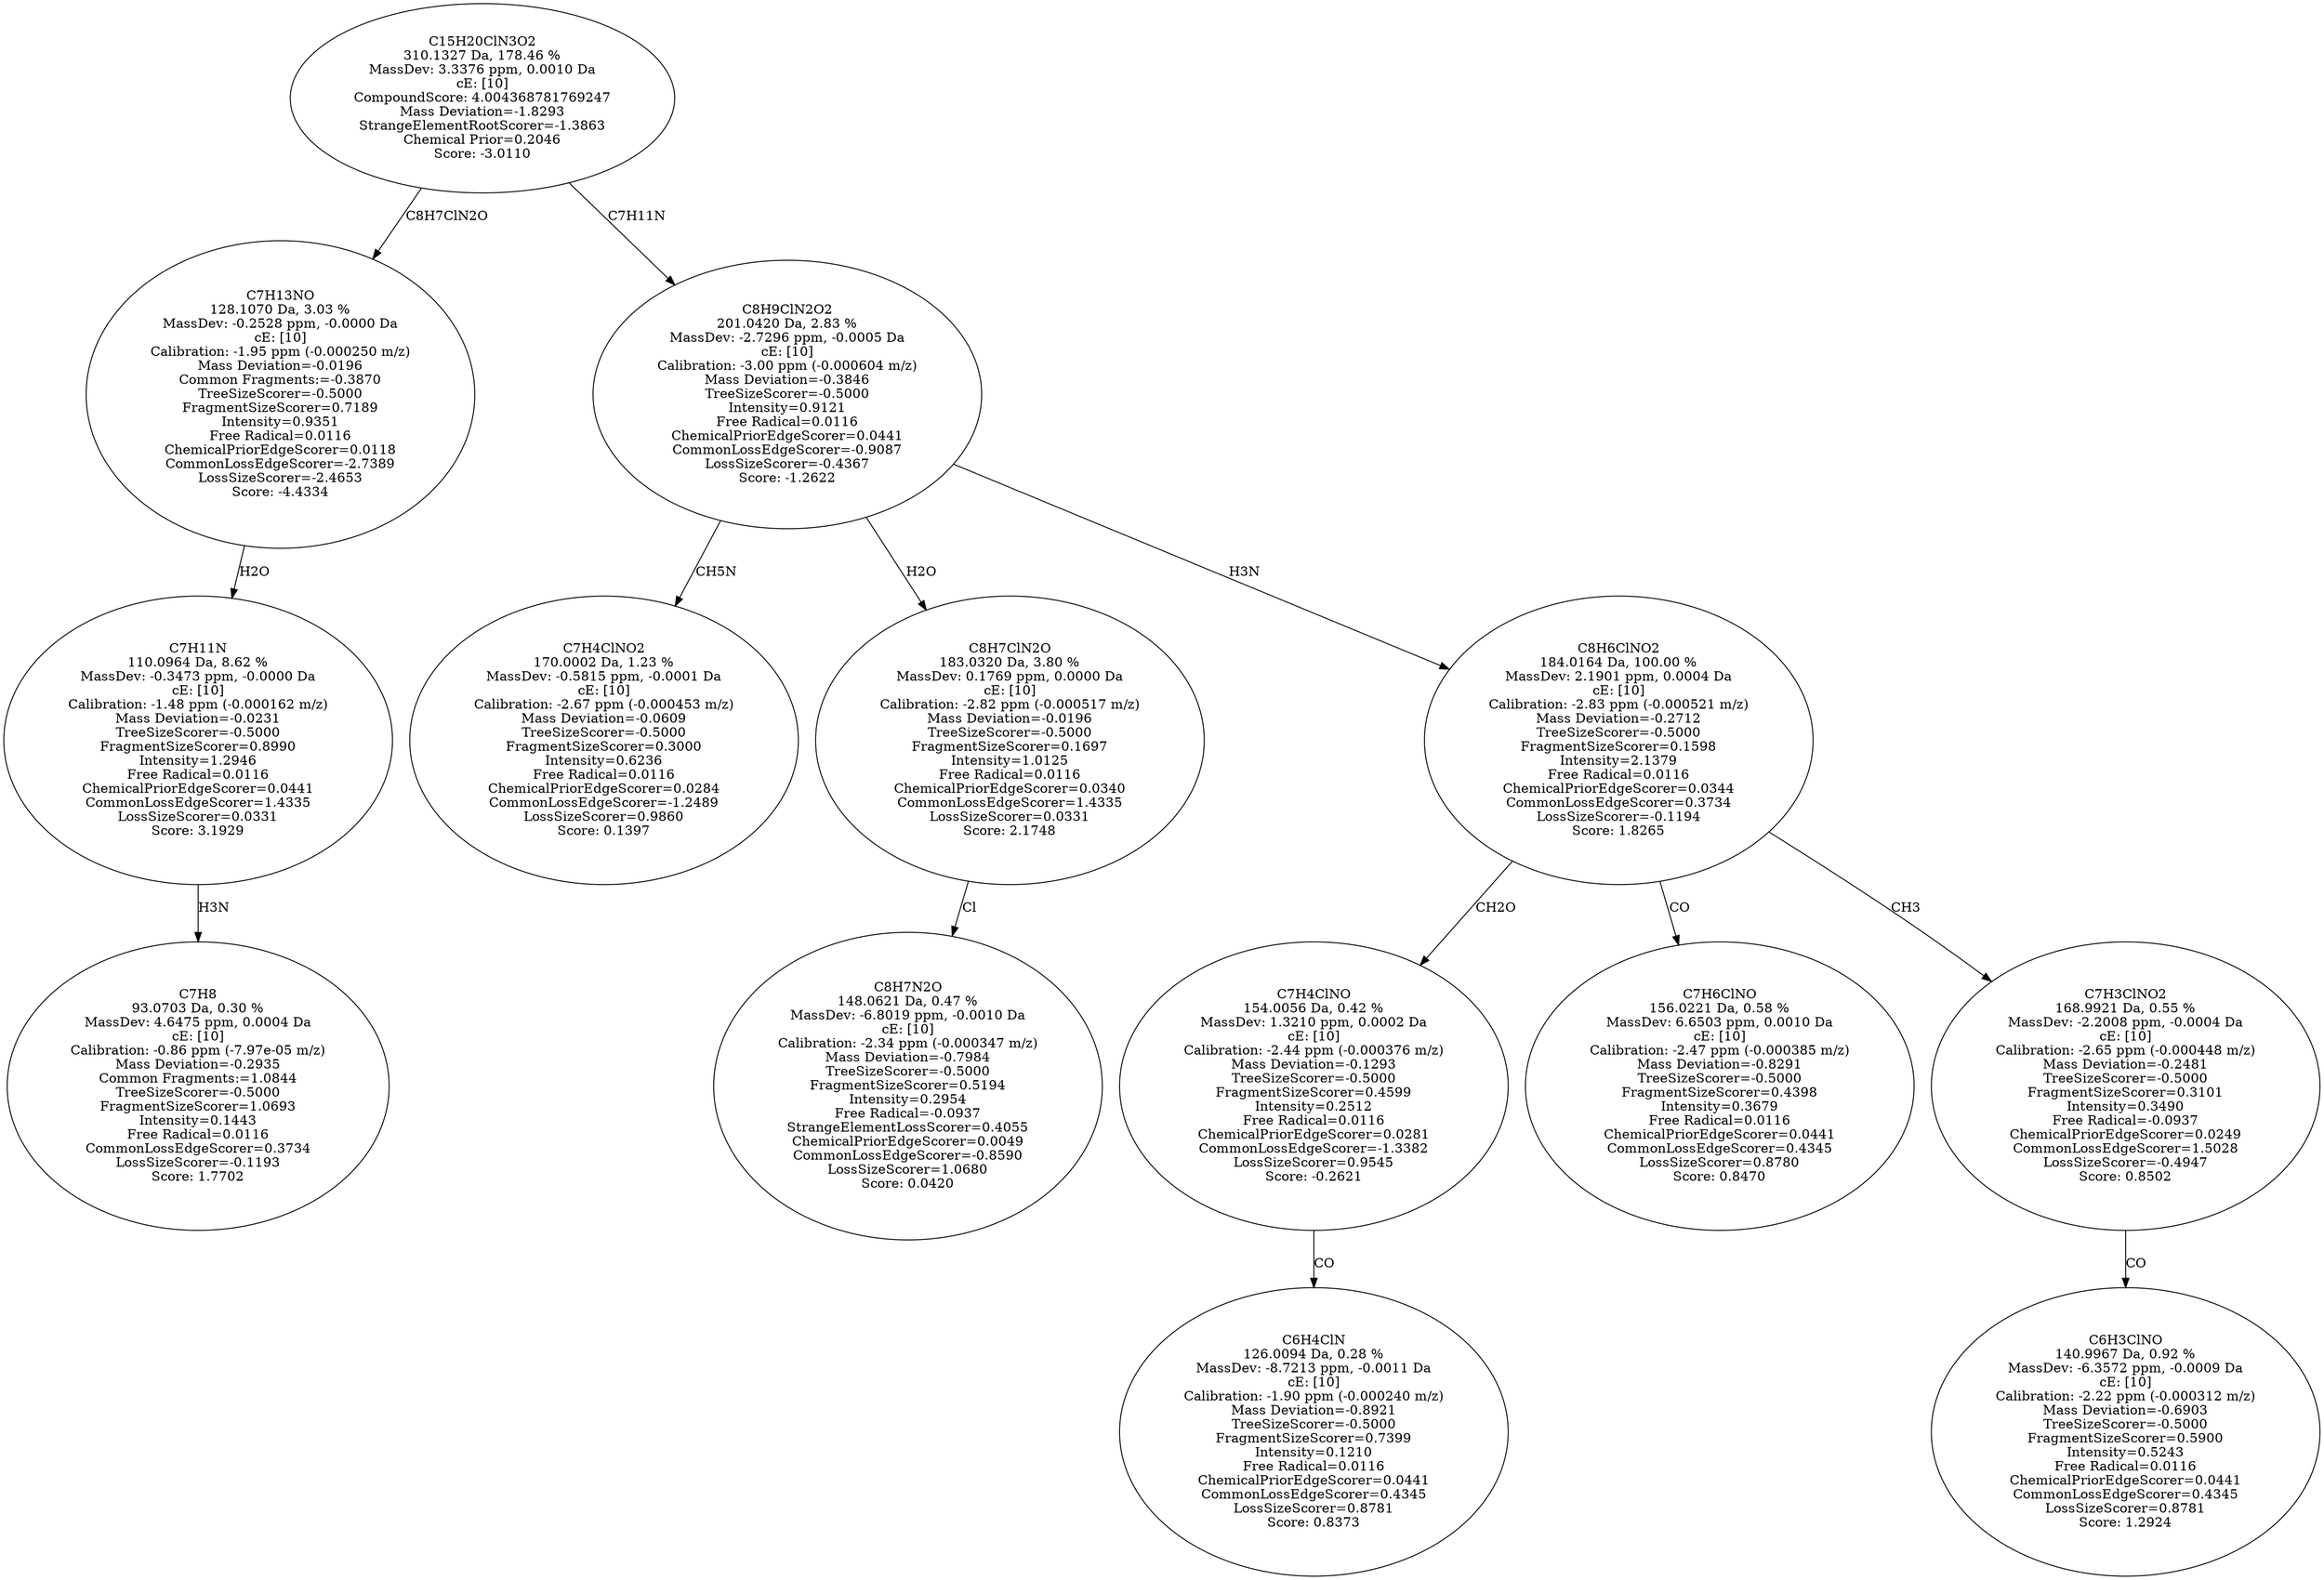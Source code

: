strict digraph {
v1 [label="C7H8\n93.0703 Da, 0.30 %\nMassDev: 4.6475 ppm, 0.0004 Da\ncE: [10]\nCalibration: -0.86 ppm (-7.97e-05 m/z)\nMass Deviation=-0.2935\nCommon Fragments:=1.0844\nTreeSizeScorer=-0.5000\nFragmentSizeScorer=1.0693\nIntensity=0.1443\nFree Radical=0.0116\nCommonLossEdgeScorer=0.3734\nLossSizeScorer=-0.1193\nScore: 1.7702"];
v2 [label="C7H11N\n110.0964 Da, 8.62 %\nMassDev: -0.3473 ppm, -0.0000 Da\ncE: [10]\nCalibration: -1.48 ppm (-0.000162 m/z)\nMass Deviation=-0.0231\nTreeSizeScorer=-0.5000\nFragmentSizeScorer=0.8990\nIntensity=1.2946\nFree Radical=0.0116\nChemicalPriorEdgeScorer=0.0441\nCommonLossEdgeScorer=1.4335\nLossSizeScorer=0.0331\nScore: 3.1929"];
v3 [label="C7H13NO\n128.1070 Da, 3.03 %\nMassDev: -0.2528 ppm, -0.0000 Da\ncE: [10]\nCalibration: -1.95 ppm (-0.000250 m/z)\nMass Deviation=-0.0196\nCommon Fragments:=-0.3870\nTreeSizeScorer=-0.5000\nFragmentSizeScorer=0.7189\nIntensity=0.9351\nFree Radical=0.0116\nChemicalPriorEdgeScorer=0.0118\nCommonLossEdgeScorer=-2.7389\nLossSizeScorer=-2.4653\nScore: -4.4334"];
v4 [label="C7H4ClNO2\n170.0002 Da, 1.23 %\nMassDev: -0.5815 ppm, -0.0001 Da\ncE: [10]\nCalibration: -2.67 ppm (-0.000453 m/z)\nMass Deviation=-0.0609\nTreeSizeScorer=-0.5000\nFragmentSizeScorer=0.3000\nIntensity=0.6236\nFree Radical=0.0116\nChemicalPriorEdgeScorer=0.0284\nCommonLossEdgeScorer=-1.2489\nLossSizeScorer=0.9860\nScore: 0.1397"];
v5 [label="C8H7N2O\n148.0621 Da, 0.47 %\nMassDev: -6.8019 ppm, -0.0010 Da\ncE: [10]\nCalibration: -2.34 ppm (-0.000347 m/z)\nMass Deviation=-0.7984\nTreeSizeScorer=-0.5000\nFragmentSizeScorer=0.5194\nIntensity=0.2954\nFree Radical=-0.0937\nStrangeElementLossScorer=0.4055\nChemicalPriorEdgeScorer=0.0049\nCommonLossEdgeScorer=-0.8590\nLossSizeScorer=1.0680\nScore: 0.0420"];
v6 [label="C8H7ClN2O\n183.0320 Da, 3.80 %\nMassDev: 0.1769 ppm, 0.0000 Da\ncE: [10]\nCalibration: -2.82 ppm (-0.000517 m/z)\nMass Deviation=-0.0196\nTreeSizeScorer=-0.5000\nFragmentSizeScorer=0.1697\nIntensity=1.0125\nFree Radical=0.0116\nChemicalPriorEdgeScorer=0.0340\nCommonLossEdgeScorer=1.4335\nLossSizeScorer=0.0331\nScore: 2.1748"];
v7 [label="C6H4ClN\n126.0094 Da, 0.28 %\nMassDev: -8.7213 ppm, -0.0011 Da\ncE: [10]\nCalibration: -1.90 ppm (-0.000240 m/z)\nMass Deviation=-0.8921\nTreeSizeScorer=-0.5000\nFragmentSizeScorer=0.7399\nIntensity=0.1210\nFree Radical=0.0116\nChemicalPriorEdgeScorer=0.0441\nCommonLossEdgeScorer=0.4345\nLossSizeScorer=0.8781\nScore: 0.8373"];
v8 [label="C7H4ClNO\n154.0056 Da, 0.42 %\nMassDev: 1.3210 ppm, 0.0002 Da\ncE: [10]\nCalibration: -2.44 ppm (-0.000376 m/z)\nMass Deviation=-0.1293\nTreeSizeScorer=-0.5000\nFragmentSizeScorer=0.4599\nIntensity=0.2512\nFree Radical=0.0116\nChemicalPriorEdgeScorer=0.0281\nCommonLossEdgeScorer=-1.3382\nLossSizeScorer=0.9545\nScore: -0.2621"];
v9 [label="C7H6ClNO\n156.0221 Da, 0.58 %\nMassDev: 6.6503 ppm, 0.0010 Da\ncE: [10]\nCalibration: -2.47 ppm (-0.000385 m/z)\nMass Deviation=-0.8291\nTreeSizeScorer=-0.5000\nFragmentSizeScorer=0.4398\nIntensity=0.3679\nFree Radical=0.0116\nChemicalPriorEdgeScorer=0.0441\nCommonLossEdgeScorer=0.4345\nLossSizeScorer=0.8780\nScore: 0.8470"];
v10 [label="C6H3ClNO\n140.9967 Da, 0.92 %\nMassDev: -6.3572 ppm, -0.0009 Da\ncE: [10]\nCalibration: -2.22 ppm (-0.000312 m/z)\nMass Deviation=-0.6903\nTreeSizeScorer=-0.5000\nFragmentSizeScorer=0.5900\nIntensity=0.5243\nFree Radical=0.0116\nChemicalPriorEdgeScorer=0.0441\nCommonLossEdgeScorer=0.4345\nLossSizeScorer=0.8781\nScore: 1.2924"];
v11 [label="C7H3ClNO2\n168.9921 Da, 0.55 %\nMassDev: -2.2008 ppm, -0.0004 Da\ncE: [10]\nCalibration: -2.65 ppm (-0.000448 m/z)\nMass Deviation=-0.2481\nTreeSizeScorer=-0.5000\nFragmentSizeScorer=0.3101\nIntensity=0.3490\nFree Radical=-0.0937\nChemicalPriorEdgeScorer=0.0249\nCommonLossEdgeScorer=1.5028\nLossSizeScorer=-0.4947\nScore: 0.8502"];
v12 [label="C8H6ClNO2\n184.0164 Da, 100.00 %\nMassDev: 2.1901 ppm, 0.0004 Da\ncE: [10]\nCalibration: -2.83 ppm (-0.000521 m/z)\nMass Deviation=-0.2712\nTreeSizeScorer=-0.5000\nFragmentSizeScorer=0.1598\nIntensity=2.1379\nFree Radical=0.0116\nChemicalPriorEdgeScorer=0.0344\nCommonLossEdgeScorer=0.3734\nLossSizeScorer=-0.1194\nScore: 1.8265"];
v13 [label="C8H9ClN2O2\n201.0420 Da, 2.83 %\nMassDev: -2.7296 ppm, -0.0005 Da\ncE: [10]\nCalibration: -3.00 ppm (-0.000604 m/z)\nMass Deviation=-0.3846\nTreeSizeScorer=-0.5000\nIntensity=0.9121\nFree Radical=0.0116\nChemicalPriorEdgeScorer=0.0441\nCommonLossEdgeScorer=-0.9087\nLossSizeScorer=-0.4367\nScore: -1.2622"];
v14 [label="C15H20ClN3O2\n310.1327 Da, 178.46 %\nMassDev: 3.3376 ppm, 0.0010 Da\ncE: [10]\nCompoundScore: 4.004368781769247\nMass Deviation=-1.8293\nStrangeElementRootScorer=-1.3863\nChemical Prior=0.2046\nScore: -3.0110"];
v2 -> v1 [label="H3N"];
v3 -> v2 [label="H2O"];
v14 -> v3 [label="C8H7ClN2O"];
v13 -> v4 [label="CH5N"];
v6 -> v5 [label="Cl"];
v13 -> v6 [label="H2O"];
v8 -> v7 [label="CO"];
v12 -> v8 [label="CH2O"];
v12 -> v9 [label="CO"];
v11 -> v10 [label="CO"];
v12 -> v11 [label="CH3"];
v13 -> v12 [label="H3N"];
v14 -> v13 [label="C7H11N"];
}